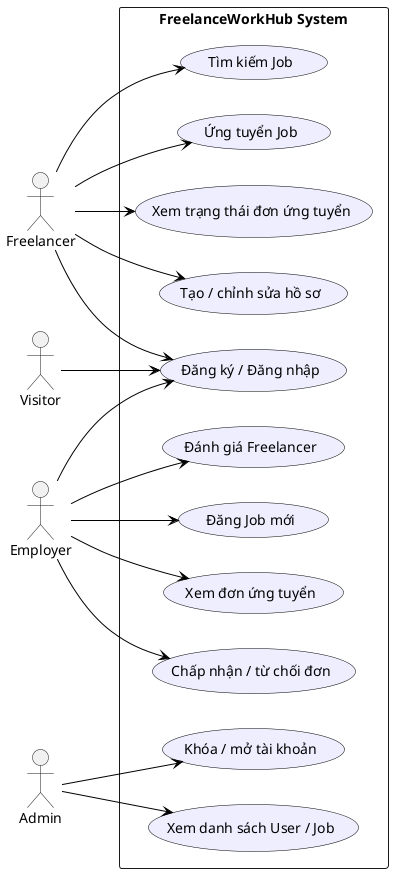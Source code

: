 @startuml
left to right direction
skinparam packageStyle rectangle
skinparam usecase {
  BackgroundColor #EEF
  BorderColor Black
  ArrowColor Black
  ActorBorderColor Black
  ActorFontColor Black
  ActorBackgroundColor #DDD
}

actor Visitor
actor Freelancer
actor Employer
actor Admin

package "FreelanceWorkHub System" {

  ' --- Visitor ---
  usecase "Đăng ký / Đăng nhập" as UC_RegisterLogin

  ' --- Freelancer ---
  usecase "Tạo / chỉnh sửa hồ sơ" as UC_EditProfile
  usecase "Tìm kiếm Job" as UC_SearchJobs
  usecase "Ứng tuyển Job" as UC_ApplyJob
  usecase "Xem trạng thái đơn ứng tuyển" as UC_ViewApplicationStatus

  ' --- Employer ---
  usecase "Đăng Job mới" as UC_PostJob
  usecase "Xem đơn ứng tuyển" as UC_ViewApplications
  usecase "Chấp nhận / từ chối đơn" as UC_ApproveReject
  usecase "Đánh giá Freelancer" as UC_ReviewFreelancer

  ' --- Admin ---
  usecase "Xem danh sách User / Job" as UC_ViewAll
  usecase "Khóa / mở tài khoản" as UC_BlockUser

  ' Visitor
  Visitor --> UC_RegisterLogin

  ' Freelancer
  Freelancer --> UC_RegisterLogin
  Freelancer --> UC_EditProfile
  Freelancer --> UC_SearchJobs
  Freelancer --> UC_ApplyJob
  Freelancer --> UC_ViewApplicationStatus

  ' Employer
  Employer --> UC_RegisterLogin
  Employer --> UC_PostJob
  Employer --> UC_ViewApplications
  Employer --> UC_ApproveReject
  Employer --> UC_ReviewFreelancer

  ' Admin
  Admin --> UC_ViewAll
  Admin --> UC_BlockUser
}

@enduml
